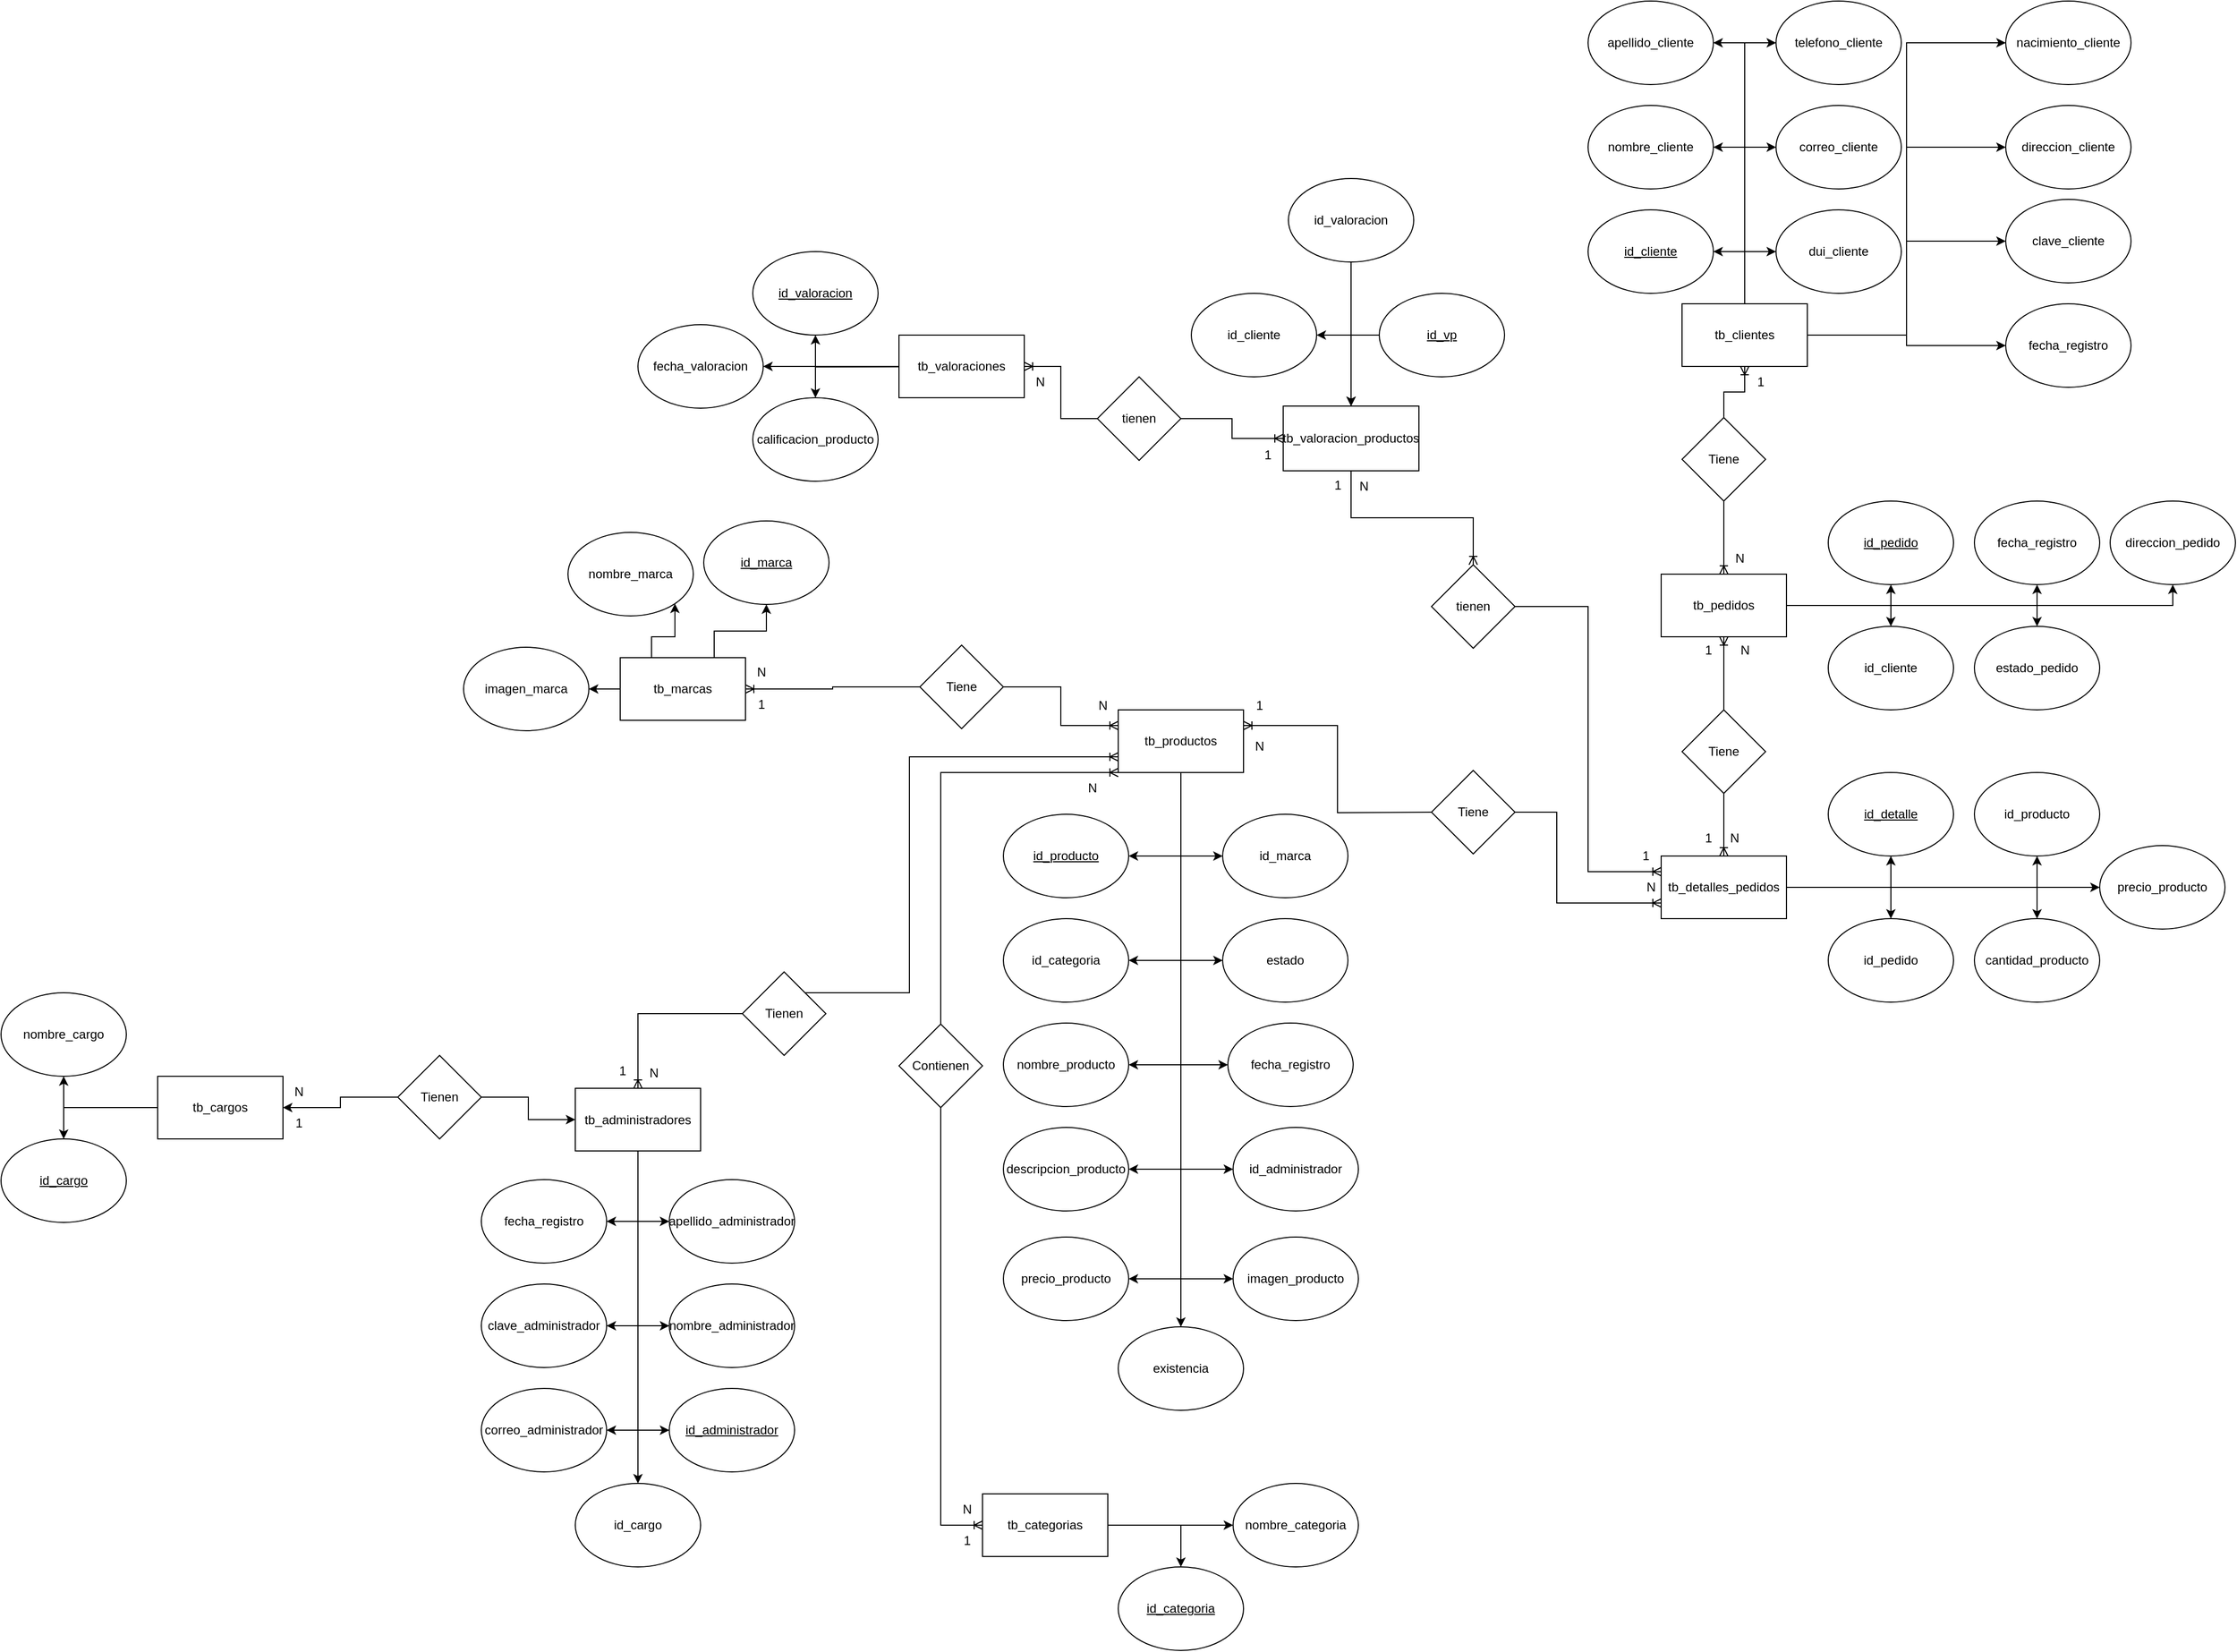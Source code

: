 <mxfile version="24.0.2" type="device">
  <diagram name="Página-1" id="23xyreEJi1knpfaT45X4">
    <mxGraphModel dx="4506" dy="1586" grid="1" gridSize="10" guides="1" tooltips="1" connect="1" arrows="1" fold="1" page="1" pageScale="1" pageWidth="827" pageHeight="1169" math="0" shadow="0">
      <root>
        <mxCell id="0" />
        <mxCell id="1" parent="0" />
        <mxCell id="xa4s_tNgX6mTq1DxwBig-12" style="edgeStyle=orthogonalEdgeStyle;rounded=0;orthogonalLoop=1;jettySize=auto;html=1;exitX=0.5;exitY=0;exitDx=0;exitDy=0;entryX=1;entryY=0.5;entryDx=0;entryDy=0;" parent="1" source="xa4s_tNgX6mTq1DxwBig-1" target="xa4s_tNgX6mTq1DxwBig-4" edge="1">
          <mxGeometry relative="1" as="geometry" />
        </mxCell>
        <mxCell id="xa4s_tNgX6mTq1DxwBig-13" style="edgeStyle=orthogonalEdgeStyle;rounded=0;orthogonalLoop=1;jettySize=auto;html=1;entryX=1;entryY=0.5;entryDx=0;entryDy=0;" parent="1" source="xa4s_tNgX6mTq1DxwBig-1" target="xa4s_tNgX6mTq1DxwBig-3" edge="1">
          <mxGeometry relative="1" as="geometry" />
        </mxCell>
        <mxCell id="xa4s_tNgX6mTq1DxwBig-14" style="edgeStyle=orthogonalEdgeStyle;rounded=0;orthogonalLoop=1;jettySize=auto;html=1;entryX=1;entryY=0.5;entryDx=0;entryDy=0;" parent="1" source="xa4s_tNgX6mTq1DxwBig-1" target="xa4s_tNgX6mTq1DxwBig-2" edge="1">
          <mxGeometry relative="1" as="geometry" />
        </mxCell>
        <mxCell id="xa4s_tNgX6mTq1DxwBig-15" style="edgeStyle=orthogonalEdgeStyle;rounded=0;orthogonalLoop=1;jettySize=auto;html=1;entryX=0;entryY=0.5;entryDx=0;entryDy=0;" parent="1" source="xa4s_tNgX6mTq1DxwBig-1" target="xa4s_tNgX6mTq1DxwBig-5" edge="1">
          <mxGeometry relative="1" as="geometry" />
        </mxCell>
        <mxCell id="xa4s_tNgX6mTq1DxwBig-16" style="edgeStyle=orthogonalEdgeStyle;rounded=0;orthogonalLoop=1;jettySize=auto;html=1;entryX=0;entryY=0.5;entryDx=0;entryDy=0;" parent="1" source="xa4s_tNgX6mTq1DxwBig-1" target="xa4s_tNgX6mTq1DxwBig-6" edge="1">
          <mxGeometry relative="1" as="geometry" />
        </mxCell>
        <mxCell id="xa4s_tNgX6mTq1DxwBig-17" style="edgeStyle=orthogonalEdgeStyle;rounded=0;orthogonalLoop=1;jettySize=auto;html=1;entryX=0;entryY=0.5;entryDx=0;entryDy=0;" parent="1" source="xa4s_tNgX6mTq1DxwBig-1" target="xa4s_tNgX6mTq1DxwBig-7" edge="1">
          <mxGeometry relative="1" as="geometry" />
        </mxCell>
        <mxCell id="xa4s_tNgX6mTq1DxwBig-18" style="edgeStyle=orthogonalEdgeStyle;rounded=0;orthogonalLoop=1;jettySize=auto;html=1;entryX=0;entryY=0.5;entryDx=0;entryDy=0;" parent="1" source="xa4s_tNgX6mTq1DxwBig-1" target="xa4s_tNgX6mTq1DxwBig-8" edge="1">
          <mxGeometry relative="1" as="geometry" />
        </mxCell>
        <mxCell id="xa4s_tNgX6mTq1DxwBig-19" style="edgeStyle=orthogonalEdgeStyle;rounded=0;orthogonalLoop=1;jettySize=auto;html=1;entryX=0;entryY=0.5;entryDx=0;entryDy=0;" parent="1" source="xa4s_tNgX6mTq1DxwBig-1" target="xa4s_tNgX6mTq1DxwBig-9" edge="1">
          <mxGeometry relative="1" as="geometry" />
        </mxCell>
        <mxCell id="xa4s_tNgX6mTq1DxwBig-20" style="edgeStyle=orthogonalEdgeStyle;rounded=0;orthogonalLoop=1;jettySize=auto;html=1;entryX=0;entryY=0.5;entryDx=0;entryDy=0;" parent="1" source="xa4s_tNgX6mTq1DxwBig-1" target="xa4s_tNgX6mTq1DxwBig-10" edge="1">
          <mxGeometry relative="1" as="geometry" />
        </mxCell>
        <mxCell id="xa4s_tNgX6mTq1DxwBig-21" style="edgeStyle=orthogonalEdgeStyle;rounded=0;orthogonalLoop=1;jettySize=auto;html=1;entryX=0;entryY=0.5;entryDx=0;entryDy=0;" parent="1" source="xa4s_tNgX6mTq1DxwBig-1" target="xa4s_tNgX6mTq1DxwBig-11" edge="1">
          <mxGeometry relative="1" as="geometry" />
        </mxCell>
        <mxCell id="xa4s_tNgX6mTq1DxwBig-1" value="tb_clientes" style="rounded=0;whiteSpace=wrap;html=1;" parent="1" vertex="1">
          <mxGeometry x="440" y="780" width="120" height="60" as="geometry" />
        </mxCell>
        <mxCell id="xa4s_tNgX6mTq1DxwBig-2" value="id_cliente" style="ellipse;whiteSpace=wrap;html=1;fontStyle=4" parent="1" vertex="1">
          <mxGeometry x="350" y="690" width="120" height="80" as="geometry" />
        </mxCell>
        <mxCell id="xa4s_tNgX6mTq1DxwBig-3" value="nombre_cliente" style="ellipse;whiteSpace=wrap;html=1;" parent="1" vertex="1">
          <mxGeometry x="350" y="590" width="120" height="80" as="geometry" />
        </mxCell>
        <mxCell id="xa4s_tNgX6mTq1DxwBig-4" value="apellido_cliente" style="ellipse;whiteSpace=wrap;html=1;" parent="1" vertex="1">
          <mxGeometry x="350" y="490" width="120" height="80" as="geometry" />
        </mxCell>
        <mxCell id="xa4s_tNgX6mTq1DxwBig-5" value="dui_cliente" style="ellipse;whiteSpace=wrap;html=1;" parent="1" vertex="1">
          <mxGeometry x="530" y="690" width="120" height="80" as="geometry" />
        </mxCell>
        <mxCell id="xa4s_tNgX6mTq1DxwBig-6" value="correo_cliente" style="ellipse;whiteSpace=wrap;html=1;" parent="1" vertex="1">
          <mxGeometry x="530" y="590" width="120" height="80" as="geometry" />
        </mxCell>
        <mxCell id="xa4s_tNgX6mTq1DxwBig-7" value="telefono_cliente" style="ellipse;whiteSpace=wrap;html=1;" parent="1" vertex="1">
          <mxGeometry x="530" y="490" width="120" height="80" as="geometry" />
        </mxCell>
        <mxCell id="xa4s_tNgX6mTq1DxwBig-8" value="nacimiento_cliente" style="ellipse;whiteSpace=wrap;html=1;" parent="1" vertex="1">
          <mxGeometry x="750" y="490" width="120" height="80" as="geometry" />
        </mxCell>
        <mxCell id="xa4s_tNgX6mTq1DxwBig-9" value="direccion_cliente" style="ellipse;whiteSpace=wrap;html=1;" parent="1" vertex="1">
          <mxGeometry x="750" y="590" width="120" height="80" as="geometry" />
        </mxCell>
        <mxCell id="xa4s_tNgX6mTq1DxwBig-10" value="clave_cliente" style="ellipse;whiteSpace=wrap;html=1;" parent="1" vertex="1">
          <mxGeometry x="750" y="680" width="120" height="80" as="geometry" />
        </mxCell>
        <mxCell id="xa4s_tNgX6mTq1DxwBig-11" value="fecha_registro" style="ellipse;whiteSpace=wrap;html=1;" parent="1" vertex="1">
          <mxGeometry x="750" y="780" width="120" height="80" as="geometry" />
        </mxCell>
        <mxCell id="xa4s_tNgX6mTq1DxwBig-28" style="edgeStyle=orthogonalEdgeStyle;rounded=0;orthogonalLoop=1;jettySize=auto;html=1;entryX=0.5;entryY=1;entryDx=0;entryDy=0;" parent="1" source="xa4s_tNgX6mTq1DxwBig-22" target="xa4s_tNgX6mTq1DxwBig-23" edge="1">
          <mxGeometry relative="1" as="geometry" />
        </mxCell>
        <mxCell id="xa4s_tNgX6mTq1DxwBig-29" style="edgeStyle=orthogonalEdgeStyle;rounded=0;orthogonalLoop=1;jettySize=auto;html=1;entryX=0.5;entryY=1;entryDx=0;entryDy=0;" parent="1" source="xa4s_tNgX6mTq1DxwBig-22" target="xa4s_tNgX6mTq1DxwBig-26" edge="1">
          <mxGeometry relative="1" as="geometry" />
        </mxCell>
        <mxCell id="xa4s_tNgX6mTq1DxwBig-30" style="edgeStyle=orthogonalEdgeStyle;rounded=0;orthogonalLoop=1;jettySize=auto;html=1;entryX=0.5;entryY=1;entryDx=0;entryDy=0;" parent="1" source="xa4s_tNgX6mTq1DxwBig-22" target="xa4s_tNgX6mTq1DxwBig-27" edge="1">
          <mxGeometry relative="1" as="geometry">
            <Array as="points">
              <mxPoint x="910" y="1069" />
            </Array>
          </mxGeometry>
        </mxCell>
        <mxCell id="xa4s_tNgX6mTq1DxwBig-31" style="edgeStyle=orthogonalEdgeStyle;rounded=0;orthogonalLoop=1;jettySize=auto;html=1;entryX=0.5;entryY=0;entryDx=0;entryDy=0;" parent="1" source="xa4s_tNgX6mTq1DxwBig-22" target="xa4s_tNgX6mTq1DxwBig-24" edge="1">
          <mxGeometry relative="1" as="geometry" />
        </mxCell>
        <mxCell id="xa4s_tNgX6mTq1DxwBig-32" style="edgeStyle=orthogonalEdgeStyle;rounded=0;orthogonalLoop=1;jettySize=auto;html=1;entryX=0.5;entryY=0;entryDx=0;entryDy=0;" parent="1" source="xa4s_tNgX6mTq1DxwBig-22" target="xa4s_tNgX6mTq1DxwBig-25" edge="1">
          <mxGeometry relative="1" as="geometry" />
        </mxCell>
        <mxCell id="xa4s_tNgX6mTq1DxwBig-22" value="tb_pedidos" style="rounded=0;whiteSpace=wrap;html=1;" parent="1" vertex="1">
          <mxGeometry x="420" y="1039" width="120" height="60" as="geometry" />
        </mxCell>
        <mxCell id="xa4s_tNgX6mTq1DxwBig-23" value="id_pedido" style="ellipse;whiteSpace=wrap;html=1;fontStyle=4" parent="1" vertex="1">
          <mxGeometry x="580" y="969" width="120" height="80" as="geometry" />
        </mxCell>
        <mxCell id="xa4s_tNgX6mTq1DxwBig-24" value="id_cliente" style="ellipse;whiteSpace=wrap;html=1;" parent="1" vertex="1">
          <mxGeometry x="580" y="1089" width="120" height="80" as="geometry" />
        </mxCell>
        <mxCell id="xa4s_tNgX6mTq1DxwBig-25" value="estado_pedido" style="ellipse;whiteSpace=wrap;html=1;" parent="1" vertex="1">
          <mxGeometry x="720" y="1089" width="120" height="80" as="geometry" />
        </mxCell>
        <mxCell id="xa4s_tNgX6mTq1DxwBig-26" value="fecha_registro" style="ellipse;whiteSpace=wrap;html=1;" parent="1" vertex="1">
          <mxGeometry x="720" y="969" width="120" height="80" as="geometry" />
        </mxCell>
        <mxCell id="xa4s_tNgX6mTq1DxwBig-27" value="direccion_pedido" style="ellipse;whiteSpace=wrap;html=1;" parent="1" vertex="1">
          <mxGeometry x="850" y="969" width="120" height="80" as="geometry" />
        </mxCell>
        <mxCell id="7BsHOhPz-HNR1gg9W9UU-41" style="edgeStyle=orthogonalEdgeStyle;rounded=0;orthogonalLoop=1;jettySize=auto;html=1;entryX=0;entryY=0.5;entryDx=0;entryDy=0;" parent="1" source="xa4s_tNgX6mTq1DxwBig-33" target="xa4s_tNgX6mTq1DxwBig-35" edge="1">
          <mxGeometry relative="1" as="geometry" />
        </mxCell>
        <mxCell id="7BsHOhPz-HNR1gg9W9UU-42" style="edgeStyle=orthogonalEdgeStyle;rounded=0;orthogonalLoop=1;jettySize=auto;html=1;" parent="1" source="xa4s_tNgX6mTq1DxwBig-33" target="xa4s_tNgX6mTq1DxwBig-34" edge="1">
          <mxGeometry relative="1" as="geometry" />
        </mxCell>
        <mxCell id="xa4s_tNgX6mTq1DxwBig-33" value="tb_categorias" style="rounded=0;whiteSpace=wrap;html=1;" parent="1" vertex="1">
          <mxGeometry x="-230" y="1920" width="120" height="60" as="geometry" />
        </mxCell>
        <mxCell id="xa4s_tNgX6mTq1DxwBig-34" value="id_categoria" style="ellipse;whiteSpace=wrap;html=1;fontStyle=4" parent="1" vertex="1">
          <mxGeometry x="-100" y="1990" width="120" height="80" as="geometry" />
        </mxCell>
        <mxCell id="xa4s_tNgX6mTq1DxwBig-35" value="nombre_categoria" style="ellipse;whiteSpace=wrap;html=1;" parent="1" vertex="1">
          <mxGeometry x="10" y="1910" width="120" height="80" as="geometry" />
        </mxCell>
        <mxCell id="xa4s_tNgX6mTq1DxwBig-45" style="edgeStyle=orthogonalEdgeStyle;rounded=0;orthogonalLoop=1;jettySize=auto;html=1;entryX=1;entryY=0.5;entryDx=0;entryDy=0;" parent="1" source="xa4s_tNgX6mTq1DxwBig-38" target="xa4s_tNgX6mTq1DxwBig-42" edge="1">
          <mxGeometry relative="1" as="geometry" />
        </mxCell>
        <mxCell id="xa4s_tNgX6mTq1DxwBig-46" style="edgeStyle=orthogonalEdgeStyle;rounded=0;orthogonalLoop=1;jettySize=auto;html=1;entryX=0;entryY=0.5;entryDx=0;entryDy=0;" parent="1" source="xa4s_tNgX6mTq1DxwBig-38" target="xa4s_tNgX6mTq1DxwBig-39" edge="1">
          <mxGeometry relative="1" as="geometry" />
        </mxCell>
        <mxCell id="xa4s_tNgX6mTq1DxwBig-47" style="edgeStyle=orthogonalEdgeStyle;rounded=0;orthogonalLoop=1;jettySize=auto;html=1;entryX=1;entryY=0.5;entryDx=0;entryDy=0;" parent="1" source="xa4s_tNgX6mTq1DxwBig-38" target="xa4s_tNgX6mTq1DxwBig-43" edge="1">
          <mxGeometry relative="1" as="geometry" />
        </mxCell>
        <mxCell id="xa4s_tNgX6mTq1DxwBig-48" style="edgeStyle=orthogonalEdgeStyle;rounded=0;orthogonalLoop=1;jettySize=auto;html=1;entryX=0;entryY=0.5;entryDx=0;entryDy=0;" parent="1" source="xa4s_tNgX6mTq1DxwBig-38" target="xa4s_tNgX6mTq1DxwBig-40" edge="1">
          <mxGeometry relative="1" as="geometry" />
        </mxCell>
        <mxCell id="xa4s_tNgX6mTq1DxwBig-49" style="edgeStyle=orthogonalEdgeStyle;rounded=0;orthogonalLoop=1;jettySize=auto;html=1;entryX=1;entryY=0.5;entryDx=0;entryDy=0;" parent="1" source="xa4s_tNgX6mTq1DxwBig-38" target="xa4s_tNgX6mTq1DxwBig-44" edge="1">
          <mxGeometry relative="1" as="geometry" />
        </mxCell>
        <mxCell id="xa4s_tNgX6mTq1DxwBig-50" style="edgeStyle=orthogonalEdgeStyle;rounded=0;orthogonalLoop=1;jettySize=auto;html=1;entryX=0;entryY=0.5;entryDx=0;entryDy=0;" parent="1" source="xa4s_tNgX6mTq1DxwBig-38" target="xa4s_tNgX6mTq1DxwBig-41" edge="1">
          <mxGeometry relative="1" as="geometry" />
        </mxCell>
        <mxCell id="NpXi_9fuNtGS7JvnG2wx-26" style="edgeStyle=orthogonalEdgeStyle;rounded=0;orthogonalLoop=1;jettySize=auto;html=1;entryX=0.5;entryY=0;entryDx=0;entryDy=0;" edge="1" parent="1" source="xa4s_tNgX6mTq1DxwBig-38" target="NpXi_9fuNtGS7JvnG2wx-25">
          <mxGeometry relative="1" as="geometry" />
        </mxCell>
        <mxCell id="xa4s_tNgX6mTq1DxwBig-38" value="tb_administradores" style="rounded=0;whiteSpace=wrap;html=1;" parent="1" vertex="1">
          <mxGeometry x="-620" y="1531.5" width="120" height="60" as="geometry" />
        </mxCell>
        <mxCell id="xa4s_tNgX6mTq1DxwBig-39" value="id_administrador" style="ellipse;whiteSpace=wrap;html=1;fontStyle=4" parent="1" vertex="1">
          <mxGeometry x="-530" y="1819" width="120" height="80" as="geometry" />
        </mxCell>
        <mxCell id="xa4s_tNgX6mTq1DxwBig-40" value="nombre_administrador" style="ellipse;whiteSpace=wrap;html=1;" parent="1" vertex="1">
          <mxGeometry x="-530" y="1719" width="120" height="80" as="geometry" />
        </mxCell>
        <mxCell id="xa4s_tNgX6mTq1DxwBig-41" value="apellido_administrador" style="ellipse;whiteSpace=wrap;html=1;" parent="1" vertex="1">
          <mxGeometry x="-530" y="1619" width="120" height="80" as="geometry" />
        </mxCell>
        <mxCell id="xa4s_tNgX6mTq1DxwBig-42" value="correo_administrador" style="ellipse;whiteSpace=wrap;html=1;" parent="1" vertex="1">
          <mxGeometry x="-710" y="1819" width="120" height="80" as="geometry" />
        </mxCell>
        <mxCell id="xa4s_tNgX6mTq1DxwBig-43" value="clave_administrador" style="ellipse;whiteSpace=wrap;html=1;" parent="1" vertex="1">
          <mxGeometry x="-710" y="1719" width="120" height="80" as="geometry" />
        </mxCell>
        <mxCell id="xa4s_tNgX6mTq1DxwBig-44" value="fecha_registro" style="ellipse;whiteSpace=wrap;html=1;" parent="1" vertex="1">
          <mxGeometry x="-710" y="1619" width="120" height="80" as="geometry" />
        </mxCell>
        <mxCell id="xa4s_tNgX6mTq1DxwBig-61" style="edgeStyle=orthogonalEdgeStyle;rounded=0;orthogonalLoop=1;jettySize=auto;html=1;entryX=0.5;entryY=1;entryDx=0;entryDy=0;" parent="1" target="xa4s_tNgX6mTq1DxwBig-59" edge="1">
          <mxGeometry relative="1" as="geometry">
            <mxPoint x="-260" y="840" as="sourcePoint" />
          </mxGeometry>
        </mxCell>
        <mxCell id="xa4s_tNgX6mTq1DxwBig-62" style="edgeStyle=orthogonalEdgeStyle;rounded=0;orthogonalLoop=1;jettySize=auto;html=1;entryX=0.5;entryY=0;entryDx=0;entryDy=0;" parent="1" target="xa4s_tNgX6mTq1DxwBig-60" edge="1">
          <mxGeometry relative="1" as="geometry">
            <mxPoint x="-260" y="840" as="sourcePoint" />
          </mxGeometry>
        </mxCell>
        <mxCell id="xa4s_tNgX6mTq1DxwBig-64" style="edgeStyle=orthogonalEdgeStyle;rounded=0;orthogonalLoop=1;jettySize=auto;html=1;entryX=1;entryY=0.5;entryDx=0;entryDy=0;exitX=0;exitY=0.5;exitDx=0;exitDy=0;" parent="1" source="xa4s_tNgX6mTq1DxwBig-58" target="xa4s_tNgX6mTq1DxwBig-63" edge="1">
          <mxGeometry relative="1" as="geometry">
            <mxPoint x="-260" y="840" as="sourcePoint" />
          </mxGeometry>
        </mxCell>
        <mxCell id="xa4s_tNgX6mTq1DxwBig-58" value="tb_valoraciones" style="rounded=0;whiteSpace=wrap;html=1;" parent="1" vertex="1">
          <mxGeometry x="-310" y="810" width="120" height="60" as="geometry" />
        </mxCell>
        <mxCell id="xa4s_tNgX6mTq1DxwBig-59" value="id_valoracion" style="ellipse;whiteSpace=wrap;html=1;fontStyle=4" parent="1" vertex="1">
          <mxGeometry x="-450" y="730" width="120" height="80" as="geometry" />
        </mxCell>
        <mxCell id="xa4s_tNgX6mTq1DxwBig-60" value="calificacion_producto" style="ellipse;whiteSpace=wrap;html=1;" parent="1" vertex="1">
          <mxGeometry x="-450" y="870" width="120" height="80" as="geometry" />
        </mxCell>
        <mxCell id="xa4s_tNgX6mTq1DxwBig-63" value="fecha_valoracion" style="ellipse;whiteSpace=wrap;html=1;" parent="1" vertex="1">
          <mxGeometry x="-560" y="800" width="120" height="80" as="geometry" />
        </mxCell>
        <mxCell id="xa4s_tNgX6mTq1DxwBig-76" style="edgeStyle=orthogonalEdgeStyle;rounded=0;orthogonalLoop=1;jettySize=auto;html=1;entryX=1;entryY=0.5;entryDx=0;entryDy=0;" parent="1" source="xa4s_tNgX6mTq1DxwBig-65" target="xa4s_tNgX6mTq1DxwBig-66" edge="1">
          <mxGeometry relative="1" as="geometry" />
        </mxCell>
        <mxCell id="xa4s_tNgX6mTq1DxwBig-77" style="edgeStyle=orthogonalEdgeStyle;rounded=0;orthogonalLoop=1;jettySize=auto;html=1;entryX=0;entryY=0.5;entryDx=0;entryDy=0;" parent="1" source="xa4s_tNgX6mTq1DxwBig-65" target="xa4s_tNgX6mTq1DxwBig-71" edge="1">
          <mxGeometry relative="1" as="geometry" />
        </mxCell>
        <mxCell id="xa4s_tNgX6mTq1DxwBig-78" style="edgeStyle=orthogonalEdgeStyle;rounded=0;orthogonalLoop=1;jettySize=auto;html=1;entryX=1;entryY=0.5;entryDx=0;entryDy=0;" parent="1" source="xa4s_tNgX6mTq1DxwBig-65" target="xa4s_tNgX6mTq1DxwBig-67" edge="1">
          <mxGeometry relative="1" as="geometry" />
        </mxCell>
        <mxCell id="xa4s_tNgX6mTq1DxwBig-79" style="edgeStyle=orthogonalEdgeStyle;rounded=0;orthogonalLoop=1;jettySize=auto;html=1;entryX=0;entryY=0.5;entryDx=0;entryDy=0;" parent="1" source="xa4s_tNgX6mTq1DxwBig-65" target="xa4s_tNgX6mTq1DxwBig-72" edge="1">
          <mxGeometry relative="1" as="geometry" />
        </mxCell>
        <mxCell id="xa4s_tNgX6mTq1DxwBig-80" style="edgeStyle=orthogonalEdgeStyle;rounded=0;orthogonalLoop=1;jettySize=auto;html=1;entryX=1;entryY=0.5;entryDx=0;entryDy=0;" parent="1" source="xa4s_tNgX6mTq1DxwBig-65" target="xa4s_tNgX6mTq1DxwBig-68" edge="1">
          <mxGeometry relative="1" as="geometry" />
        </mxCell>
        <mxCell id="xa4s_tNgX6mTq1DxwBig-82" style="edgeStyle=orthogonalEdgeStyle;rounded=0;orthogonalLoop=1;jettySize=auto;html=1;entryX=1;entryY=0.5;entryDx=0;entryDy=0;" parent="1" source="xa4s_tNgX6mTq1DxwBig-65" target="xa4s_tNgX6mTq1DxwBig-69" edge="1">
          <mxGeometry relative="1" as="geometry" />
        </mxCell>
        <mxCell id="xa4s_tNgX6mTq1DxwBig-83" style="edgeStyle=orthogonalEdgeStyle;rounded=0;orthogonalLoop=1;jettySize=auto;html=1;entryX=0;entryY=0.5;entryDx=0;entryDy=0;" parent="1" source="xa4s_tNgX6mTq1DxwBig-65" target="xa4s_tNgX6mTq1DxwBig-74" edge="1">
          <mxGeometry relative="1" as="geometry" />
        </mxCell>
        <mxCell id="xa4s_tNgX6mTq1DxwBig-84" style="edgeStyle=orthogonalEdgeStyle;rounded=0;orthogonalLoop=1;jettySize=auto;html=1;entryX=1;entryY=0.5;entryDx=0;entryDy=0;" parent="1" source="xa4s_tNgX6mTq1DxwBig-65" target="xa4s_tNgX6mTq1DxwBig-70" edge="1">
          <mxGeometry relative="1" as="geometry" />
        </mxCell>
        <mxCell id="xa4s_tNgX6mTq1DxwBig-85" style="edgeStyle=orthogonalEdgeStyle;rounded=0;orthogonalLoop=1;jettySize=auto;html=1;entryX=0;entryY=0.5;entryDx=0;entryDy=0;" parent="1" source="xa4s_tNgX6mTq1DxwBig-65" target="xa4s_tNgX6mTq1DxwBig-75" edge="1">
          <mxGeometry relative="1" as="geometry" />
        </mxCell>
        <mxCell id="NpXi_9fuNtGS7JvnG2wx-29" style="edgeStyle=orthogonalEdgeStyle;rounded=0;orthogonalLoop=1;jettySize=auto;html=1;entryX=0;entryY=0.5;entryDx=0;entryDy=0;" edge="1" parent="1" source="xa4s_tNgX6mTq1DxwBig-65" target="NpXi_9fuNtGS7JvnG2wx-28">
          <mxGeometry relative="1" as="geometry" />
        </mxCell>
        <mxCell id="NpXi_9fuNtGS7JvnG2wx-36" style="edgeStyle=orthogonalEdgeStyle;rounded=0;orthogonalLoop=1;jettySize=auto;html=1;" edge="1" parent="1" source="xa4s_tNgX6mTq1DxwBig-65" target="NpXi_9fuNtGS7JvnG2wx-35">
          <mxGeometry relative="1" as="geometry" />
        </mxCell>
        <mxCell id="xa4s_tNgX6mTq1DxwBig-65" value="tb_productos" style="rounded=0;whiteSpace=wrap;html=1;" parent="1" vertex="1">
          <mxGeometry x="-100" y="1169" width="120" height="60" as="geometry" />
        </mxCell>
        <mxCell id="xa4s_tNgX6mTq1DxwBig-66" value="id_producto" style="ellipse;whiteSpace=wrap;html=1;fontStyle=4" parent="1" vertex="1">
          <mxGeometry x="-210" y="1269" width="120" height="80" as="geometry" />
        </mxCell>
        <mxCell id="xa4s_tNgX6mTq1DxwBig-67" value="id_categoria" style="ellipse;whiteSpace=wrap;html=1;" parent="1" vertex="1">
          <mxGeometry x="-210" y="1369" width="120" height="80" as="geometry" />
        </mxCell>
        <mxCell id="xa4s_tNgX6mTq1DxwBig-68" value="nombre_producto" style="ellipse;whiteSpace=wrap;html=1;" parent="1" vertex="1">
          <mxGeometry x="-210" y="1469" width="120" height="80" as="geometry" />
        </mxCell>
        <mxCell id="xa4s_tNgX6mTq1DxwBig-69" value="descripcion_producto" style="ellipse;whiteSpace=wrap;html=1;" parent="1" vertex="1">
          <mxGeometry x="-210" y="1569" width="120" height="80" as="geometry" />
        </mxCell>
        <mxCell id="xa4s_tNgX6mTq1DxwBig-70" value="precio_producto" style="ellipse;whiteSpace=wrap;html=1;" parent="1" vertex="1">
          <mxGeometry x="-210" y="1674" width="120" height="80" as="geometry" />
        </mxCell>
        <mxCell id="xa4s_tNgX6mTq1DxwBig-71" value="id_marca" style="ellipse;whiteSpace=wrap;html=1;" parent="1" vertex="1">
          <mxGeometry y="1269" width="120" height="80" as="geometry" />
        </mxCell>
        <mxCell id="xa4s_tNgX6mTq1DxwBig-72" value="estado" style="ellipse;whiteSpace=wrap;html=1;" parent="1" vertex="1">
          <mxGeometry y="1369" width="120" height="80" as="geometry" />
        </mxCell>
        <mxCell id="xa4s_tNgX6mTq1DxwBig-74" value="fecha_registro" style="ellipse;whiteSpace=wrap;html=1;" parent="1" vertex="1">
          <mxGeometry x="5" y="1469" width="120" height="80" as="geometry" />
        </mxCell>
        <mxCell id="xa4s_tNgX6mTq1DxwBig-75" value="id_administrador" style="ellipse;whiteSpace=wrap;html=1;" parent="1" vertex="1">
          <mxGeometry x="10" y="1569" width="120" height="80" as="geometry" />
        </mxCell>
        <mxCell id="xa4s_tNgX6mTq1DxwBig-92" style="edgeStyle=orthogonalEdgeStyle;rounded=0;orthogonalLoop=1;jettySize=auto;html=1;entryX=0.5;entryY=1;entryDx=0;entryDy=0;" parent="1" source="xa4s_tNgX6mTq1DxwBig-86" target="xa4s_tNgX6mTq1DxwBig-87" edge="1">
          <mxGeometry relative="1" as="geometry" />
        </mxCell>
        <mxCell id="xa4s_tNgX6mTq1DxwBig-93" style="edgeStyle=orthogonalEdgeStyle;rounded=0;orthogonalLoop=1;jettySize=auto;html=1;entryX=0.5;entryY=0;entryDx=0;entryDy=0;" parent="1" source="xa4s_tNgX6mTq1DxwBig-86" target="xa4s_tNgX6mTq1DxwBig-88" edge="1">
          <mxGeometry relative="1" as="geometry" />
        </mxCell>
        <mxCell id="xa4s_tNgX6mTq1DxwBig-94" style="edgeStyle=orthogonalEdgeStyle;rounded=0;orthogonalLoop=1;jettySize=auto;html=1;entryX=0.5;entryY=1;entryDx=0;entryDy=0;" parent="1" source="xa4s_tNgX6mTq1DxwBig-86" target="xa4s_tNgX6mTq1DxwBig-89" edge="1">
          <mxGeometry relative="1" as="geometry" />
        </mxCell>
        <mxCell id="xa4s_tNgX6mTq1DxwBig-95" style="edgeStyle=orthogonalEdgeStyle;rounded=0;orthogonalLoop=1;jettySize=auto;html=1;entryX=0.5;entryY=0;entryDx=0;entryDy=0;" parent="1" source="xa4s_tNgX6mTq1DxwBig-86" target="xa4s_tNgX6mTq1DxwBig-90" edge="1">
          <mxGeometry relative="1" as="geometry" />
        </mxCell>
        <mxCell id="xa4s_tNgX6mTq1DxwBig-96" style="edgeStyle=orthogonalEdgeStyle;rounded=0;orthogonalLoop=1;jettySize=auto;html=1;" parent="1" source="xa4s_tNgX6mTq1DxwBig-86" target="xa4s_tNgX6mTq1DxwBig-91" edge="1">
          <mxGeometry relative="1" as="geometry" />
        </mxCell>
        <mxCell id="xa4s_tNgX6mTq1DxwBig-86" value="tb_detalles_pedidos" style="rounded=0;whiteSpace=wrap;html=1;" parent="1" vertex="1">
          <mxGeometry x="420" y="1309" width="120" height="60" as="geometry" />
        </mxCell>
        <mxCell id="xa4s_tNgX6mTq1DxwBig-87" value="id_detalle" style="ellipse;whiteSpace=wrap;html=1;fontStyle=4" parent="1" vertex="1">
          <mxGeometry x="580" y="1229" width="120" height="80" as="geometry" />
        </mxCell>
        <mxCell id="xa4s_tNgX6mTq1DxwBig-88" value="id_pedido" style="ellipse;whiteSpace=wrap;html=1;" parent="1" vertex="1">
          <mxGeometry x="580" y="1369" width="120" height="80" as="geometry" />
        </mxCell>
        <mxCell id="xa4s_tNgX6mTq1DxwBig-89" value="id_producto" style="ellipse;whiteSpace=wrap;html=1;" parent="1" vertex="1">
          <mxGeometry x="720" y="1229" width="120" height="80" as="geometry" />
        </mxCell>
        <mxCell id="xa4s_tNgX6mTq1DxwBig-90" value="cantidad_producto" style="ellipse;whiteSpace=wrap;html=1;" parent="1" vertex="1">
          <mxGeometry x="720" y="1369" width="120" height="80" as="geometry" />
        </mxCell>
        <mxCell id="xa4s_tNgX6mTq1DxwBig-91" value="precio_producto" style="ellipse;whiteSpace=wrap;html=1;" parent="1" vertex="1">
          <mxGeometry x="840" y="1299" width="120" height="80" as="geometry" />
        </mxCell>
        <mxCell id="1BwzcU19pFz0WHQVYYsO-3" style="edgeStyle=orthogonalEdgeStyle;rounded=0;orthogonalLoop=1;jettySize=auto;html=1;entryX=0.5;entryY=0;entryDx=0;entryDy=0;endArrow=ERoneToMany;endFill=0;" parent="1" source="1BwzcU19pFz0WHQVYYsO-2" target="xa4s_tNgX6mTq1DxwBig-22" edge="1">
          <mxGeometry relative="1" as="geometry" />
        </mxCell>
        <mxCell id="1BwzcU19pFz0WHQVYYsO-4" style="edgeStyle=orthogonalEdgeStyle;rounded=0;orthogonalLoop=1;jettySize=auto;html=1;entryX=0.5;entryY=1;entryDx=0;entryDy=0;endArrow=ERoneToMany;endFill=0;" parent="1" source="1BwzcU19pFz0WHQVYYsO-2" target="xa4s_tNgX6mTq1DxwBig-1" edge="1">
          <mxGeometry relative="1" as="geometry" />
        </mxCell>
        <mxCell id="1BwzcU19pFz0WHQVYYsO-2" value="Tiene" style="rhombus;whiteSpace=wrap;html=1;" parent="1" vertex="1">
          <mxGeometry x="440" y="889" width="80" height="80" as="geometry" />
        </mxCell>
        <mxCell id="1BwzcU19pFz0WHQVYYsO-6" style="edgeStyle=orthogonalEdgeStyle;rounded=0;orthogonalLoop=1;jettySize=auto;html=1;entryX=0.5;entryY=1;entryDx=0;entryDy=0;endArrow=ERoneToMany;endFill=0;" parent="1" source="1BwzcU19pFz0WHQVYYsO-5" target="xa4s_tNgX6mTq1DxwBig-22" edge="1">
          <mxGeometry relative="1" as="geometry" />
        </mxCell>
        <mxCell id="1BwzcU19pFz0WHQVYYsO-7" style="edgeStyle=orthogonalEdgeStyle;rounded=0;orthogonalLoop=1;jettySize=auto;html=1;entryX=0.5;entryY=0;entryDx=0;entryDy=0;endArrow=ERoneToMany;endFill=0;" parent="1" source="1BwzcU19pFz0WHQVYYsO-5" target="xa4s_tNgX6mTq1DxwBig-86" edge="1">
          <mxGeometry relative="1" as="geometry" />
        </mxCell>
        <mxCell id="1BwzcU19pFz0WHQVYYsO-5" value="Tiene" style="rhombus;whiteSpace=wrap;html=1;" parent="1" vertex="1">
          <mxGeometry x="440" y="1169" width="80" height="80" as="geometry" />
        </mxCell>
        <mxCell id="1BwzcU19pFz0WHQVYYsO-9" style="edgeStyle=orthogonalEdgeStyle;rounded=0;orthogonalLoop=1;jettySize=auto;html=1;entryX=0;entryY=0.75;entryDx=0;entryDy=0;exitX=1;exitY=0.5;exitDx=0;exitDy=0;endArrow=ERoneToMany;endFill=0;" parent="1" source="1BwzcU19pFz0WHQVYYsO-8" target="xa4s_tNgX6mTq1DxwBig-86" edge="1">
          <mxGeometry relative="1" as="geometry">
            <mxPoint x="330.0" y="1039" as="sourcePoint" />
            <Array as="points">
              <mxPoint x="320" y="1267" />
              <mxPoint x="320" y="1354" />
            </Array>
          </mxGeometry>
        </mxCell>
        <mxCell id="1BwzcU19pFz0WHQVYYsO-10" style="edgeStyle=orthogonalEdgeStyle;rounded=0;orthogonalLoop=1;jettySize=auto;html=1;entryX=1;entryY=0.25;entryDx=0;entryDy=0;endArrow=ERoneToMany;endFill=0;" parent="1" target="xa4s_tNgX6mTq1DxwBig-65" edge="1">
          <mxGeometry relative="1" as="geometry">
            <mxPoint x="200" y="1267" as="sourcePoint" />
          </mxGeometry>
        </mxCell>
        <mxCell id="1BwzcU19pFz0WHQVYYsO-8" value="Tiene" style="rhombus;whiteSpace=wrap;html=1;" parent="1" vertex="1">
          <mxGeometry x="200" y="1227" width="80" height="80" as="geometry" />
        </mxCell>
        <mxCell id="rhck_SnzIpGOyOcg27Mm-20" style="edgeStyle=orthogonalEdgeStyle;rounded=0;orthogonalLoop=1;jettySize=auto;html=1;entryX=0.5;entryY=0;entryDx=0;entryDy=0;" parent="1" source="1BwzcU19pFz0WHQVYYsO-33" target="1BwzcU19pFz0WHQVYYsO-34" edge="1">
          <mxGeometry relative="1" as="geometry" />
        </mxCell>
        <mxCell id="rhck_SnzIpGOyOcg27Mm-21" style="edgeStyle=orthogonalEdgeStyle;rounded=0;orthogonalLoop=1;jettySize=auto;html=1;entryX=0.5;entryY=1;entryDx=0;entryDy=0;" parent="1" source="1BwzcU19pFz0WHQVYYsO-33" target="1BwzcU19pFz0WHQVYYsO-35" edge="1">
          <mxGeometry relative="1" as="geometry" />
        </mxCell>
        <mxCell id="1BwzcU19pFz0WHQVYYsO-33" value="tb_cargos" style="rounded=0;whiteSpace=wrap;html=1;" parent="1" vertex="1">
          <mxGeometry x="-1020" y="1520" width="120" height="60" as="geometry" />
        </mxCell>
        <mxCell id="1BwzcU19pFz0WHQVYYsO-34" value="id_cargo" style="ellipse;whiteSpace=wrap;html=1;fontStyle=4" parent="1" vertex="1">
          <mxGeometry x="-1170" y="1580" width="120" height="80" as="geometry" />
        </mxCell>
        <mxCell id="1BwzcU19pFz0WHQVYYsO-35" value="nombre_cargo" style="ellipse;whiteSpace=wrap;html=1;" parent="1" vertex="1">
          <mxGeometry x="-1170" y="1440" width="120" height="80" as="geometry" />
        </mxCell>
        <mxCell id="1BwzcU19pFz0WHQVYYsO-44" style="edgeStyle=orthogonalEdgeStyle;rounded=0;orthogonalLoop=1;jettySize=auto;html=1;entryX=0.5;entryY=1;entryDx=0;entryDy=0;exitX=0.75;exitY=0;exitDx=0;exitDy=0;" parent="1" source="1BwzcU19pFz0WHQVYYsO-45" target="1BwzcU19pFz0WHQVYYsO-46" edge="1">
          <mxGeometry relative="1" as="geometry" />
        </mxCell>
        <mxCell id="rhck_SnzIpGOyOcg27Mm-5" style="edgeStyle=orthogonalEdgeStyle;rounded=0;orthogonalLoop=1;jettySize=auto;html=1;exitX=0.25;exitY=0;exitDx=0;exitDy=0;entryX=1;entryY=1;entryDx=0;entryDy=0;" parent="1" source="1BwzcU19pFz0WHQVYYsO-45" target="1BwzcU19pFz0WHQVYYsO-47" edge="1">
          <mxGeometry relative="1" as="geometry" />
        </mxCell>
        <mxCell id="NpXi_9fuNtGS7JvnG2wx-34" style="edgeStyle=orthogonalEdgeStyle;rounded=0;orthogonalLoop=1;jettySize=auto;html=1;entryX=1;entryY=0.5;entryDx=0;entryDy=0;" edge="1" parent="1" source="1BwzcU19pFz0WHQVYYsO-45" target="NpXi_9fuNtGS7JvnG2wx-33">
          <mxGeometry relative="1" as="geometry" />
        </mxCell>
        <mxCell id="1BwzcU19pFz0WHQVYYsO-45" value="tb_marcas" style="rounded=0;whiteSpace=wrap;html=1;" parent="1" vertex="1">
          <mxGeometry x="-577" y="1119" width="120" height="60" as="geometry" />
        </mxCell>
        <mxCell id="1BwzcU19pFz0WHQVYYsO-46" value="id_marca" style="ellipse;whiteSpace=wrap;html=1;fontStyle=4" parent="1" vertex="1">
          <mxGeometry x="-497" y="988" width="120" height="80" as="geometry" />
        </mxCell>
        <mxCell id="1BwzcU19pFz0WHQVYYsO-47" value="nombre_marca" style="ellipse;whiteSpace=wrap;html=1;" parent="1" vertex="1">
          <mxGeometry x="-627" y="999" width="120" height="80" as="geometry" />
        </mxCell>
        <mxCell id="1BwzcU19pFz0WHQVYYsO-54" value="N" style="text;html=1;align=center;verticalAlign=middle;resizable=0;points=[];autosize=1;strokeColor=none;fillColor=none;" parent="1" vertex="1">
          <mxGeometry x="-140" y="1229" width="30" height="30" as="geometry" />
        </mxCell>
        <mxCell id="1BwzcU19pFz0WHQVYYsO-61" value="N" style="text;html=1;align=center;verticalAlign=middle;resizable=0;points=[];autosize=1;strokeColor=none;fillColor=none;" parent="1" vertex="1">
          <mxGeometry x="395" y="1324" width="30" height="30" as="geometry" />
        </mxCell>
        <mxCell id="1BwzcU19pFz0WHQVYYsO-62" value="N" style="text;html=1;align=center;verticalAlign=middle;resizable=0;points=[];autosize=1;strokeColor=none;fillColor=none;" parent="1" vertex="1">
          <mxGeometry x="475" y="1277" width="30" height="30" as="geometry" />
        </mxCell>
        <mxCell id="1BwzcU19pFz0WHQVYYsO-63" value="N" style="text;html=1;align=center;verticalAlign=middle;resizable=0;points=[];autosize=1;strokeColor=none;fillColor=none;" parent="1" vertex="1">
          <mxGeometry x="485" y="1097" width="30" height="30" as="geometry" />
        </mxCell>
        <mxCell id="1BwzcU19pFz0WHQVYYsO-64" value="1" style="text;html=1;align=center;verticalAlign=middle;resizable=0;points=[];autosize=1;strokeColor=none;fillColor=none;" parent="1" vertex="1">
          <mxGeometry x="450" y="1097" width="30" height="30" as="geometry" />
        </mxCell>
        <mxCell id="1BwzcU19pFz0WHQVYYsO-66" value="1" style="text;html=1;align=center;verticalAlign=middle;resizable=0;points=[];autosize=1;strokeColor=none;fillColor=none;" parent="1" vertex="1">
          <mxGeometry x="450" y="1277" width="30" height="30" as="geometry" />
        </mxCell>
        <mxCell id="1BwzcU19pFz0WHQVYYsO-67" value="1" style="text;html=1;align=center;verticalAlign=middle;resizable=0;points=[];autosize=1;strokeColor=none;fillColor=none;" parent="1" vertex="1">
          <mxGeometry x="500" y="840" width="30" height="30" as="geometry" />
        </mxCell>
        <mxCell id="1BwzcU19pFz0WHQVYYsO-68" value="N" style="text;html=1;align=center;verticalAlign=middle;resizable=0;points=[];autosize=1;strokeColor=none;fillColor=none;" parent="1" vertex="1">
          <mxGeometry x="480" y="1009" width="30" height="30" as="geometry" />
        </mxCell>
        <mxCell id="7BsHOhPz-HNR1gg9W9UU-12" style="edgeStyle=orthogonalEdgeStyle;rounded=0;orthogonalLoop=1;jettySize=auto;html=1;entryX=1;entryY=0.5;entryDx=0;entryDy=0;" parent="1" source="7BsHOhPz-HNR1gg9W9UU-14" target="7BsHOhPz-HNR1gg9W9UU-16" edge="1">
          <mxGeometry relative="1" as="geometry" />
        </mxCell>
        <mxCell id="7BsHOhPz-HNR1gg9W9UU-33" style="edgeStyle=orthogonalEdgeStyle;rounded=0;orthogonalLoop=1;jettySize=auto;html=1;entryX=0.5;entryY=0;entryDx=0;entryDy=0;exitX=0.5;exitY=1;exitDx=0;exitDy=0;endArrow=ERoneToMany;endFill=0;" parent="1" source="7BsHOhPz-HNR1gg9W9UU-14" target="7BsHOhPz-HNR1gg9W9UU-31" edge="1">
          <mxGeometry relative="1" as="geometry" />
        </mxCell>
        <mxCell id="7BsHOhPz-HNR1gg9W9UU-14" value="tb_valoracion_productos" style="rounded=0;whiteSpace=wrap;html=1;" parent="1" vertex="1">
          <mxGeometry x="58" y="878" width="130" height="62" as="geometry" />
        </mxCell>
        <mxCell id="7BsHOhPz-HNR1gg9W9UU-32" value="" style="edgeStyle=orthogonalEdgeStyle;rounded=0;orthogonalLoop=1;jettySize=auto;html=1;exitX=0;exitY=0.5;exitDx=0;exitDy=0;" parent="1" source="7BsHOhPz-HNR1gg9W9UU-15" target="7BsHOhPz-HNR1gg9W9UU-14" edge="1">
          <mxGeometry relative="1" as="geometry" />
        </mxCell>
        <mxCell id="7BsHOhPz-HNR1gg9W9UU-15" value="id_vp" style="ellipse;whiteSpace=wrap;html=1;fontStyle=4" parent="1" vertex="1">
          <mxGeometry x="150" y="770" width="120" height="80" as="geometry" />
        </mxCell>
        <mxCell id="7BsHOhPz-HNR1gg9W9UU-16" value="id_cliente" style="ellipse;whiteSpace=wrap;html=1;" parent="1" vertex="1">
          <mxGeometry x="-30" y="770" width="120" height="80" as="geometry" />
        </mxCell>
        <mxCell id="7BsHOhPz-HNR1gg9W9UU-30" style="edgeStyle=orthogonalEdgeStyle;rounded=0;orthogonalLoop=1;jettySize=auto;html=1;entryX=0.5;entryY=0;entryDx=0;entryDy=0;exitX=0.5;exitY=1;exitDx=0;exitDy=0;" parent="1" source="7BsHOhPz-HNR1gg9W9UU-29" target="7BsHOhPz-HNR1gg9W9UU-14" edge="1">
          <mxGeometry relative="1" as="geometry" />
        </mxCell>
        <mxCell id="7BsHOhPz-HNR1gg9W9UU-29" value="id_valoracion" style="ellipse;whiteSpace=wrap;html=1;fontStyle=0" parent="1" vertex="1">
          <mxGeometry x="63" y="660" width="120" height="80" as="geometry" />
        </mxCell>
        <mxCell id="NpXi_9fuNtGS7JvnG2wx-32" style="edgeStyle=orthogonalEdgeStyle;rounded=0;orthogonalLoop=1;jettySize=auto;html=1;entryX=0;entryY=0.25;entryDx=0;entryDy=0;endArrow=ERoneToMany;endFill=0;" edge="1" parent="1" source="7BsHOhPz-HNR1gg9W9UU-31" target="xa4s_tNgX6mTq1DxwBig-86">
          <mxGeometry relative="1" as="geometry" />
        </mxCell>
        <mxCell id="7BsHOhPz-HNR1gg9W9UU-31" value="tienen" style="rhombus;whiteSpace=wrap;html=1;" parent="1" vertex="1">
          <mxGeometry x="200" y="1030" width="80" height="80" as="geometry" />
        </mxCell>
        <mxCell id="7BsHOhPz-HNR1gg9W9UU-36" style="edgeStyle=orthogonalEdgeStyle;rounded=0;orthogonalLoop=1;jettySize=auto;html=1;entryX=1;entryY=0.5;entryDx=0;entryDy=0;endArrow=ERoneToMany;endFill=0;" parent="1" source="7BsHOhPz-HNR1gg9W9UU-35" target="xa4s_tNgX6mTq1DxwBig-58" edge="1">
          <mxGeometry relative="1" as="geometry" />
        </mxCell>
        <mxCell id="7BsHOhPz-HNR1gg9W9UU-37" style="edgeStyle=orthogonalEdgeStyle;rounded=0;orthogonalLoop=1;jettySize=auto;html=1;entryX=0;entryY=0.5;entryDx=0;entryDy=0;endArrow=ERoneToMany;endFill=0;" parent="1" source="7BsHOhPz-HNR1gg9W9UU-35" target="7BsHOhPz-HNR1gg9W9UU-14" edge="1">
          <mxGeometry relative="1" as="geometry" />
        </mxCell>
        <mxCell id="7BsHOhPz-HNR1gg9W9UU-35" value="tienen" style="rhombus;whiteSpace=wrap;html=1;" parent="1" vertex="1">
          <mxGeometry x="-120" y="850" width="80" height="80" as="geometry" />
        </mxCell>
        <mxCell id="7BsHOhPz-HNR1gg9W9UU-44" style="edgeStyle=orthogonalEdgeStyle;rounded=0;orthogonalLoop=1;jettySize=auto;html=1;entryX=0;entryY=0.5;entryDx=0;entryDy=0;endArrow=ERoneToMany;endFill=0;" parent="1" source="7BsHOhPz-HNR1gg9W9UU-43" target="xa4s_tNgX6mTq1DxwBig-33" edge="1">
          <mxGeometry relative="1" as="geometry">
            <Array as="points">
              <mxPoint x="-270" y="1950" />
            </Array>
          </mxGeometry>
        </mxCell>
        <mxCell id="7BsHOhPz-HNR1gg9W9UU-45" style="edgeStyle=orthogonalEdgeStyle;rounded=0;orthogonalLoop=1;jettySize=auto;html=1;exitX=0.5;exitY=0;exitDx=0;exitDy=0;entryX=0;entryY=1;entryDx=0;entryDy=0;endArrow=ERoneToMany;endFill=0;" parent="1" source="7BsHOhPz-HNR1gg9W9UU-43" target="xa4s_tNgX6mTq1DxwBig-65" edge="1">
          <mxGeometry relative="1" as="geometry">
            <Array as="points">
              <mxPoint x="-270" y="1229" />
            </Array>
            <mxPoint x="-100" y="1200" as="targetPoint" />
          </mxGeometry>
        </mxCell>
        <mxCell id="7BsHOhPz-HNR1gg9W9UU-43" value="Contienen" style="rhombus;whiteSpace=wrap;html=1;" parent="1" vertex="1">
          <mxGeometry x="-310" y="1470" width="80" height="80" as="geometry" />
        </mxCell>
        <mxCell id="rhck_SnzIpGOyOcg27Mm-7" style="edgeStyle=orthogonalEdgeStyle;rounded=0;orthogonalLoop=1;jettySize=auto;html=1;entryX=1;entryY=0.5;entryDx=0;entryDy=0;endArrow=ERoneToMany;endFill=0;" parent="1" source="rhck_SnzIpGOyOcg27Mm-6" target="1BwzcU19pFz0WHQVYYsO-45" edge="1">
          <mxGeometry relative="1" as="geometry" />
        </mxCell>
        <mxCell id="rhck_SnzIpGOyOcg27Mm-8" style="edgeStyle=orthogonalEdgeStyle;rounded=0;orthogonalLoop=1;jettySize=auto;html=1;entryX=0;entryY=0.25;entryDx=0;entryDy=0;endArrow=ERoneToMany;endFill=0;" parent="1" source="rhck_SnzIpGOyOcg27Mm-6" target="xa4s_tNgX6mTq1DxwBig-65" edge="1">
          <mxGeometry relative="1" as="geometry" />
        </mxCell>
        <mxCell id="rhck_SnzIpGOyOcg27Mm-6" value="Tiene" style="rhombus;whiteSpace=wrap;html=1;" parent="1" vertex="1">
          <mxGeometry x="-290" y="1107" width="80" height="80" as="geometry" />
        </mxCell>
        <mxCell id="rhck_SnzIpGOyOcg27Mm-18" style="edgeStyle=orthogonalEdgeStyle;rounded=0;orthogonalLoop=1;jettySize=auto;html=1;entryX=0;entryY=0.75;entryDx=0;entryDy=0;endArrow=ERoneToMany;endFill=0;" parent="1" source="rhck_SnzIpGOyOcg27Mm-17" target="xa4s_tNgX6mTq1DxwBig-65" edge="1">
          <mxGeometry relative="1" as="geometry">
            <Array as="points">
              <mxPoint x="-300" y="1440" />
              <mxPoint x="-300" y="1214" />
            </Array>
          </mxGeometry>
        </mxCell>
        <mxCell id="rhck_SnzIpGOyOcg27Mm-19" style="edgeStyle=orthogonalEdgeStyle;rounded=0;orthogonalLoop=1;jettySize=auto;html=1;entryX=0.5;entryY=0;entryDx=0;entryDy=0;endArrow=ERoneToMany;endFill=0;" parent="1" source="rhck_SnzIpGOyOcg27Mm-17" target="xa4s_tNgX6mTq1DxwBig-38" edge="1">
          <mxGeometry relative="1" as="geometry" />
        </mxCell>
        <mxCell id="rhck_SnzIpGOyOcg27Mm-17" value="Tienen" style="rhombus;whiteSpace=wrap;html=1;" parent="1" vertex="1">
          <mxGeometry x="-460" y="1420" width="80" height="80" as="geometry" />
        </mxCell>
        <mxCell id="rhck_SnzIpGOyOcg27Mm-23" style="edgeStyle=orthogonalEdgeStyle;rounded=0;orthogonalLoop=1;jettySize=auto;html=1;" parent="1" source="rhck_SnzIpGOyOcg27Mm-22" target="1BwzcU19pFz0WHQVYYsO-33" edge="1">
          <mxGeometry relative="1" as="geometry" />
        </mxCell>
        <mxCell id="rhck_SnzIpGOyOcg27Mm-24" style="edgeStyle=orthogonalEdgeStyle;rounded=0;orthogonalLoop=1;jettySize=auto;html=1;entryX=0;entryY=0.5;entryDx=0;entryDy=0;" parent="1" source="rhck_SnzIpGOyOcg27Mm-22" target="xa4s_tNgX6mTq1DxwBig-38" edge="1">
          <mxGeometry relative="1" as="geometry" />
        </mxCell>
        <mxCell id="rhck_SnzIpGOyOcg27Mm-22" value="Tienen" style="rhombus;whiteSpace=wrap;html=1;" parent="1" vertex="1">
          <mxGeometry x="-790" y="1500" width="80" height="80" as="geometry" />
        </mxCell>
        <mxCell id="NpXi_9fuNtGS7JvnG2wx-2" value="1" style="text;html=1;align=center;verticalAlign=middle;resizable=0;points=[];autosize=1;strokeColor=none;fillColor=none;" vertex="1" parent="1">
          <mxGeometry x="-457" y="1149" width="30" height="30" as="geometry" />
        </mxCell>
        <mxCell id="NpXi_9fuNtGS7JvnG2wx-3" value="N" style="text;html=1;align=center;verticalAlign=middle;resizable=0;points=[];autosize=1;strokeColor=none;fillColor=none;" vertex="1" parent="1">
          <mxGeometry x="-457" y="1118" width="30" height="30" as="geometry" />
        </mxCell>
        <mxCell id="NpXi_9fuNtGS7JvnG2wx-4" value="N" style="text;html=1;align=center;verticalAlign=middle;resizable=0;points=[];autosize=1;strokeColor=none;fillColor=none;" vertex="1" parent="1">
          <mxGeometry x="20" y="1189" width="30" height="30" as="geometry" />
        </mxCell>
        <mxCell id="NpXi_9fuNtGS7JvnG2wx-7" value="N" style="text;html=1;align=center;verticalAlign=middle;resizable=0;points=[];autosize=1;strokeColor=none;fillColor=none;" vertex="1" parent="1">
          <mxGeometry x="-260" y="1920" width="30" height="30" as="geometry" />
        </mxCell>
        <mxCell id="NpXi_9fuNtGS7JvnG2wx-10" value="1" style="text;html=1;align=center;verticalAlign=middle;resizable=0;points=[];autosize=1;strokeColor=none;fillColor=none;" vertex="1" parent="1">
          <mxGeometry x="-260" y="1950" width="30" height="30" as="geometry" />
        </mxCell>
        <mxCell id="NpXi_9fuNtGS7JvnG2wx-11" value="N" style="text;html=1;align=center;verticalAlign=middle;resizable=0;points=[];autosize=1;strokeColor=none;fillColor=none;" vertex="1" parent="1">
          <mxGeometry x="-560" y="1501.5" width="30" height="30" as="geometry" />
        </mxCell>
        <mxCell id="NpXi_9fuNtGS7JvnG2wx-13" value="1" style="text;html=1;align=center;verticalAlign=middle;resizable=0;points=[];autosize=1;strokeColor=none;fillColor=none;" vertex="1" parent="1">
          <mxGeometry x="-590" y="1500" width="30" height="30" as="geometry" />
        </mxCell>
        <mxCell id="NpXi_9fuNtGS7JvnG2wx-14" value="1" style="text;html=1;align=center;verticalAlign=middle;resizable=0;points=[];autosize=1;strokeColor=none;fillColor=none;" vertex="1" parent="1">
          <mxGeometry x="-900" y="1550" width="30" height="30" as="geometry" />
        </mxCell>
        <mxCell id="NpXi_9fuNtGS7JvnG2wx-15" value="N" style="text;html=1;align=center;verticalAlign=middle;resizable=0;points=[];autosize=1;strokeColor=none;fillColor=none;" vertex="1" parent="1">
          <mxGeometry x="-900" y="1520" width="30" height="30" as="geometry" />
        </mxCell>
        <mxCell id="NpXi_9fuNtGS7JvnG2wx-19" value="N" style="text;html=1;align=center;verticalAlign=middle;resizable=0;points=[];autosize=1;strokeColor=none;fillColor=none;" vertex="1" parent="1">
          <mxGeometry x="-130" y="1150" width="30" height="30" as="geometry" />
        </mxCell>
        <mxCell id="NpXi_9fuNtGS7JvnG2wx-21" value="1" style="text;html=1;align=center;verticalAlign=middle;resizable=0;points=[];autosize=1;strokeColor=none;fillColor=none;" vertex="1" parent="1">
          <mxGeometry x="20" y="1150" width="30" height="30" as="geometry" />
        </mxCell>
        <mxCell id="NpXi_9fuNtGS7JvnG2wx-22" value="N" style="text;html=1;align=center;verticalAlign=middle;resizable=0;points=[];autosize=1;strokeColor=none;fillColor=none;" vertex="1" parent="1">
          <mxGeometry x="-190" y="840" width="30" height="30" as="geometry" />
        </mxCell>
        <mxCell id="NpXi_9fuNtGS7JvnG2wx-23" value="1" style="text;html=1;align=center;verticalAlign=middle;resizable=0;points=[];autosize=1;strokeColor=none;fillColor=none;" vertex="1" parent="1">
          <mxGeometry x="28" y="910" width="30" height="30" as="geometry" />
        </mxCell>
        <mxCell id="NpXi_9fuNtGS7JvnG2wx-25" value="id_cargo" style="ellipse;whiteSpace=wrap;html=1;fontStyle=0" vertex="1" parent="1">
          <mxGeometry x="-620" y="1910" width="120" height="80" as="geometry" />
        </mxCell>
        <mxCell id="NpXi_9fuNtGS7JvnG2wx-28" value="imagen_producto" style="ellipse;whiteSpace=wrap;html=1;" vertex="1" parent="1">
          <mxGeometry x="10" y="1674" width="120" height="80" as="geometry" />
        </mxCell>
        <mxCell id="NpXi_9fuNtGS7JvnG2wx-33" value="imagen_marca" style="ellipse;whiteSpace=wrap;html=1;fontStyle=0" vertex="1" parent="1">
          <mxGeometry x="-727" y="1109" width="120" height="80" as="geometry" />
        </mxCell>
        <mxCell id="NpXi_9fuNtGS7JvnG2wx-35" value="existencia" style="ellipse;whiteSpace=wrap;html=1;" vertex="1" parent="1">
          <mxGeometry x="-100" y="1760" width="120" height="80" as="geometry" />
        </mxCell>
        <mxCell id="NpXi_9fuNtGS7JvnG2wx-37" value="1" style="text;html=1;align=center;verticalAlign=middle;resizable=0;points=[];autosize=1;strokeColor=none;fillColor=none;" vertex="1" parent="1">
          <mxGeometry x="390" y="1294" width="30" height="30" as="geometry" />
        </mxCell>
        <mxCell id="NpXi_9fuNtGS7JvnG2wx-38" value="N" style="text;html=1;align=center;verticalAlign=middle;resizable=0;points=[];autosize=1;strokeColor=none;fillColor=none;" vertex="1" parent="1">
          <mxGeometry x="120" y="940" width="30" height="30" as="geometry" />
        </mxCell>
        <mxCell id="NpXi_9fuNtGS7JvnG2wx-40" value="1" style="text;html=1;align=center;verticalAlign=middle;resizable=0;points=[];autosize=1;strokeColor=none;fillColor=none;" vertex="1" parent="1">
          <mxGeometry x="95" y="939" width="30" height="30" as="geometry" />
        </mxCell>
      </root>
    </mxGraphModel>
  </diagram>
</mxfile>
